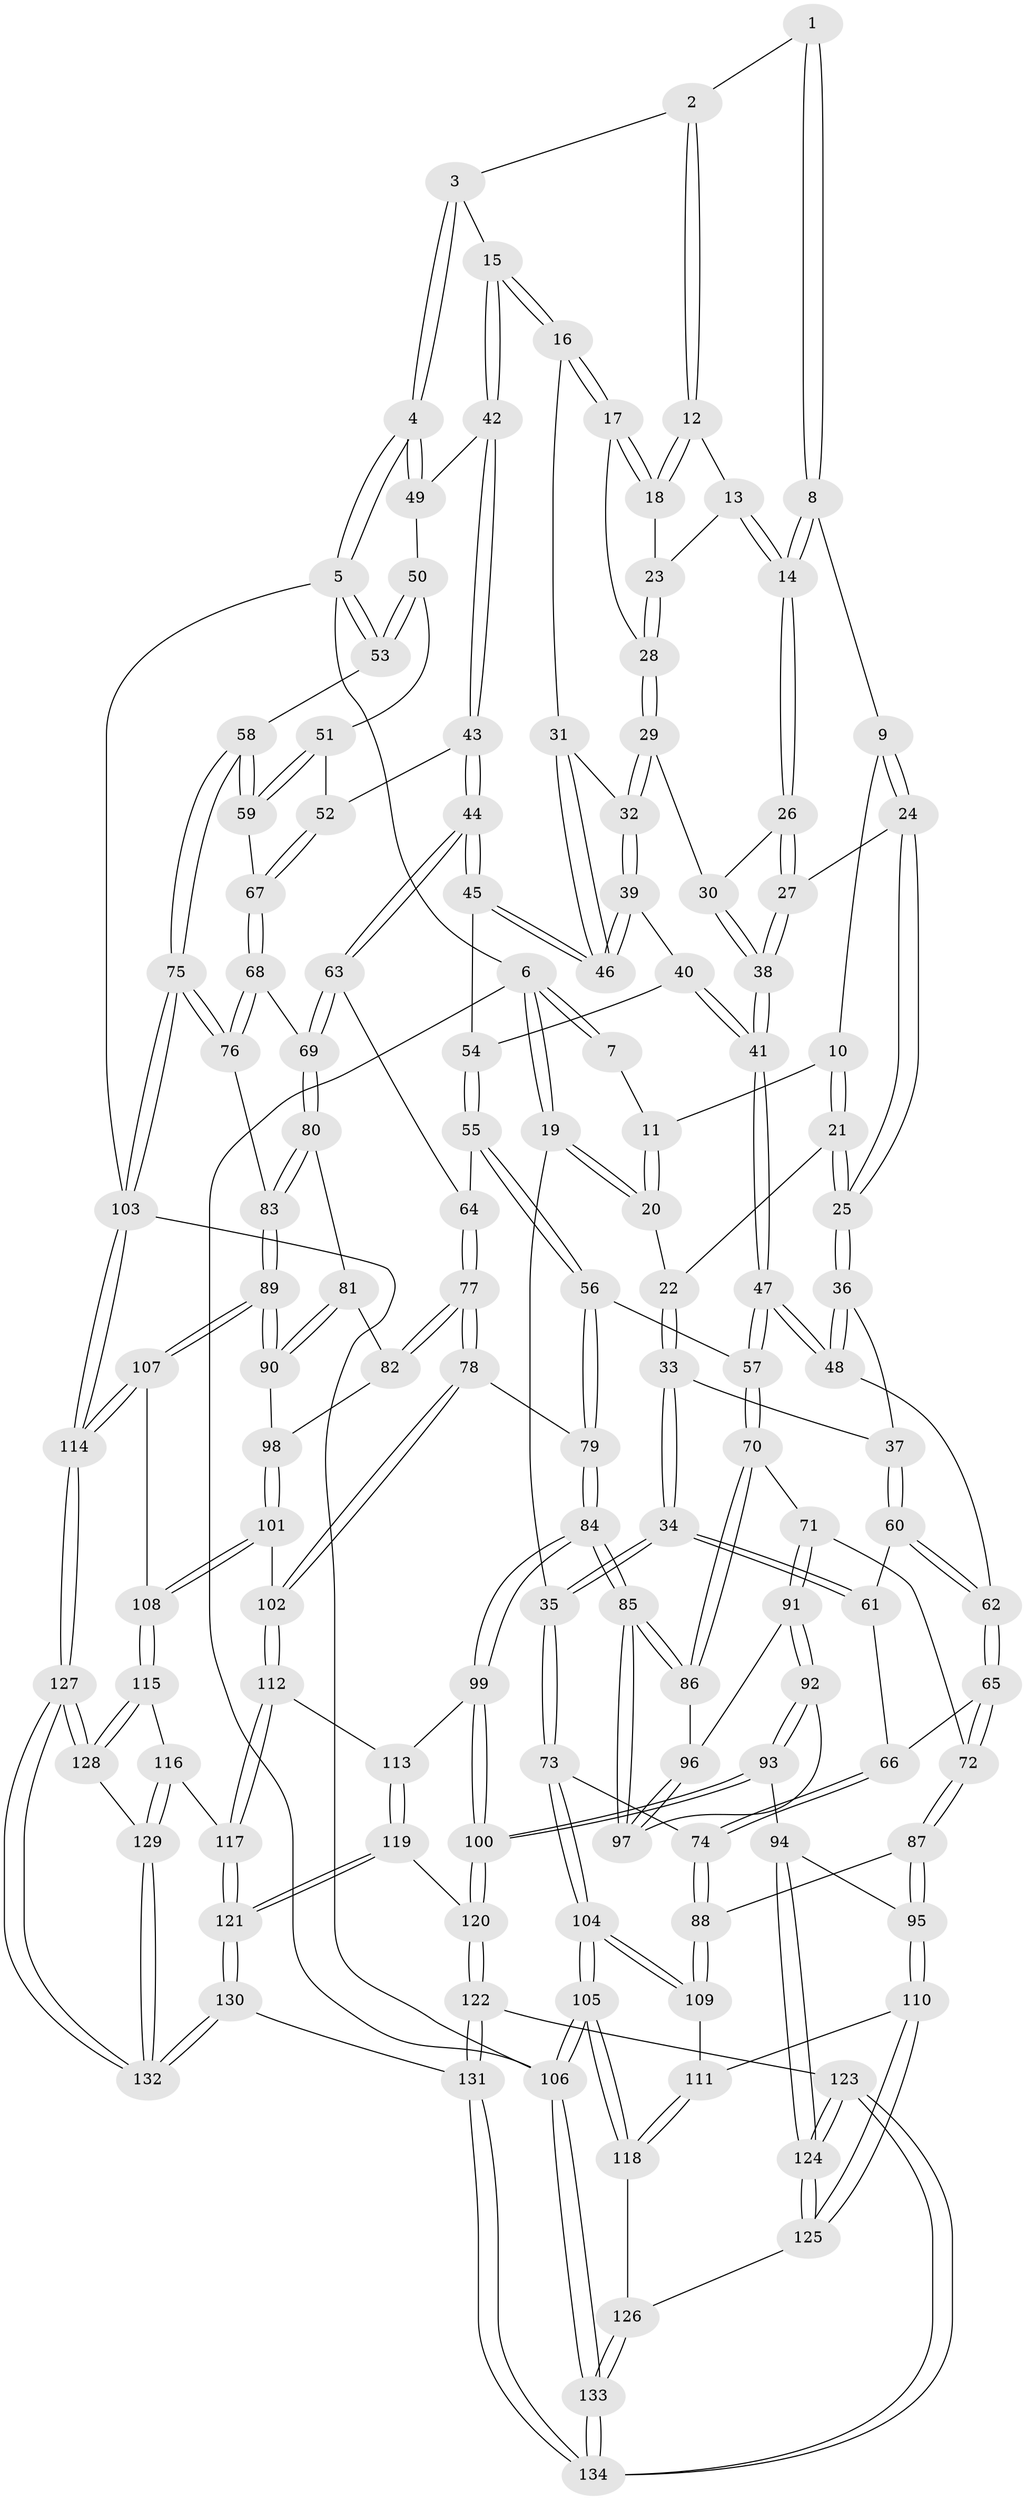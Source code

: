// coarse degree distribution, {4: 0.35, 5: 0.3, 9: 0.0125, 3: 0.1125, 6: 0.175, 2: 0.025, 7: 0.025}
// Generated by graph-tools (version 1.1) at 2025/21/03/04/25 18:21:35]
// undirected, 134 vertices, 332 edges
graph export_dot {
graph [start="1"]
  node [color=gray90,style=filled];
  1 [pos="+0.4103098330191448+0"];
  2 [pos="+0.6875269579310003+0"];
  3 [pos="+0.7773068112871078+0"];
  4 [pos="+1+0"];
  5 [pos="+1+0"];
  6 [pos="+0+0"];
  7 [pos="+0.21277112170824972+0"];
  8 [pos="+0.4352422813974297+0.06819033780326841"];
  9 [pos="+0.36602729583022364+0.09508989530787683"];
  10 [pos="+0.301069844921751+0.0808447324975686"];
  11 [pos="+0.20413730428629281+0.022999693198187014"];
  12 [pos="+0.6328282760477545+0"];
  13 [pos="+0.5580793109529991+0.08113979483563935"];
  14 [pos="+0.4894512643080901+0.10232262577884217"];
  15 [pos="+0.8240913125626509+0.18119270009100705"];
  16 [pos="+0.8138511483955119+0.18123975170979653"];
  17 [pos="+0.7356650576228007+0.14589090525841597"];
  18 [pos="+0.709467190955083+0.126724416904005"];
  19 [pos="+0+0"];
  20 [pos="+0.13071198905545392+0.12883639167839994"];
  21 [pos="+0.2914067142928914+0.20856768695406658"];
  22 [pos="+0.13161680837417736+0.1358991823768979"];
  23 [pos="+0.601277547729081+0.1319214142859067"];
  24 [pos="+0.3640159419312848+0.23263672678691744"];
  25 [pos="+0.32265575366604266+0.24840213831620134"];
  26 [pos="+0.4826640630524398+0.19549337599590214"];
  27 [pos="+0.43425650868574506+0.2459297122872224"];
  28 [pos="+0.6097464393702341+0.19680147816976112"];
  29 [pos="+0.6003741815567886+0.2436102437166223"];
  30 [pos="+0.5945793129053062+0.24400147670619438"];
  31 [pos="+0.7484511430278217+0.21802397278204105"];
  32 [pos="+0.618544391202664+0.2572532466059065"];
  33 [pos="+0.1139795826746909+0.25261139159093177"];
  34 [pos="+0+0.3928621317000936"];
  35 [pos="+0+0.4387437110449258"];
  36 [pos="+0.27967512436572817+0.3171508149059477"];
  37 [pos="+0.22269174581878246+0.3254206985237341"];
  38 [pos="+0.47415531719533954+0.3635652452112466"];
  39 [pos="+0.6244539472620259+0.2782081488136865"];
  40 [pos="+0.5985996936734598+0.34503636764721785"];
  41 [pos="+0.4738453115500641+0.37794383023250827"];
  42 [pos="+0.8414637637882971+0.19268751614633883"];
  43 [pos="+0.7963905234906602+0.38252865278141723"];
  44 [pos="+0.7468356723376567+0.41173724872124995"];
  45 [pos="+0.7081867387519506+0.37978805779412816"];
  46 [pos="+0.6869041069269923+0.335342585500248"];
  47 [pos="+0.44717708491105096+0.4607715193533886"];
  48 [pos="+0.3643112215288865+0.41278333416017027"];
  49 [pos="+0.85503078580688+0.1927587902794355"];
  50 [pos="+0.9620954096675849+0.2441214286783246"];
  51 [pos="+0.9428363675906515+0.3634686690429038"];
  52 [pos="+0.8240320199171296+0.3950088299389677"];
  53 [pos="+1+0.2490174556758623"];
  54 [pos="+0.6225964350215742+0.3778681234315979"];
  55 [pos="+0.5706731361181988+0.4624139493566582"];
  56 [pos="+0.4548028756182605+0.4674749266940934"];
  57 [pos="+0.4475350714873342+0.4619181334482236"];
  58 [pos="+1+0.47858143169695877"];
  59 [pos="+0.9800690347886136+0.42968873055817136"];
  60 [pos="+0.1979140025705026+0.40657909000903625"];
  61 [pos="+0.16114437154865532+0.42668153300942907"];
  62 [pos="+0.2385477727028072+0.4599262019540105"];
  63 [pos="+0.7236492640171757+0.47529403795526903"];
  64 [pos="+0.6929671850837152+0.5016263621705267"];
  65 [pos="+0.23769966560714104+0.5548611835930393"];
  66 [pos="+0.15387339024083496+0.49962715280248876"];
  67 [pos="+0.9017901862689525+0.47426444063524215"];
  68 [pos="+0.8971927750168137+0.5094046078043913"];
  69 [pos="+0.8317421125747959+0.5468435301678515"];
  70 [pos="+0.32417898040655574+0.5652526364901768"];
  71 [pos="+0.3140521019289377+0.5693861897491207"];
  72 [pos="+0.24247111427394435+0.5649701690004206"];
  73 [pos="+0+0.47739737588172704"];
  74 [pos="+0+0.5465709739118725"];
  75 [pos="+1+0.6491877795225971"];
  76 [pos="+1+0.6488308450970997"];
  77 [pos="+0.6691585682791352+0.6415249478083545"];
  78 [pos="+0.6570397154491912+0.6600630741532318"];
  79 [pos="+0.4754474831751822+0.5184678214669217"];
  80 [pos="+0.8301293865875907+0.5746155731672883"];
  81 [pos="+0.8202643104073518+0.596857477331167"];
  82 [pos="+0.7545518283333479+0.6262321068859757"];
  83 [pos="+1+0.657306142474538"];
  84 [pos="+0.46007865960285294+0.6989829684514903"];
  85 [pos="+0.44222720531358156+0.6902301091614664"];
  86 [pos="+0.40413531313866735+0.6608395373400582"];
  87 [pos="+0.1511507607664144+0.6672403405559277"];
  88 [pos="+0.14768010883069324+0.6662527905336583"];
  89 [pos="+0.9022791605449577+0.7141983375693707"];
  90 [pos="+0.8719653233099014+0.6941703388921112"];
  91 [pos="+0.31617604752938766+0.6122824391347491"];
  92 [pos="+0.3138051442606168+0.693373223649403"];
  93 [pos="+0.26953701149157394+0.7753415907859188"];
  94 [pos="+0.2690581475710778+0.7753105009487147"];
  95 [pos="+0.20880091202105713+0.769806083995465"];
  96 [pos="+0.3625971828679633+0.6647460270846928"];
  97 [pos="+0.32812714134872456+0.6904398949977015"];
  98 [pos="+0.8410587839757975+0.6904690887646159"];
  99 [pos="+0.4723890933569996+0.724530073217362"];
  100 [pos="+0.30019210646950256+0.7922888315948216"];
  101 [pos="+0.6904235408066666+0.7116142165915248"];
  102 [pos="+0.6543337539309978+0.6767512546270016"];
  103 [pos="+1+1"];
  104 [pos="+0+0.6706195932549531"];
  105 [pos="+0+1"];
  106 [pos="+0+1"];
  107 [pos="+0.8701876275168119+0.7878621567250914"];
  108 [pos="+0.7598757131965074+0.8239684806554711"];
  109 [pos="+0.0309422335919747+0.7527214254819407"];
  110 [pos="+0.19545390526620776+0.7892109358065548"];
  111 [pos="+0.04170387554100546+0.7856599763852748"];
  112 [pos="+0.6084630309454437+0.7078597116865462"];
  113 [pos="+0.4853198807836167+0.7330903071331138"];
  114 [pos="+1+1"];
  115 [pos="+0.7465061527458503+0.8624328509366571"];
  116 [pos="+0.6583173061298451+0.8921992776669491"];
  117 [pos="+0.6090430627182306+0.8889935066529414"];
  118 [pos="+0.030797583799727114+0.8952136871968714"];
  119 [pos="+0.4841024764140768+0.8686622625317567"];
  120 [pos="+0.35005811374007334+0.8834619630958819"];
  121 [pos="+0.534271028748016+0.9263552092163999"];
  122 [pos="+0.34827708692454545+0.8890608219969646"];
  123 [pos="+0.2655198903010671+0.9618514267346455"];
  124 [pos="+0.2519355363829142+0.9516660423666596"];
  125 [pos="+0.14929979559626144+0.8823673070169127"];
  126 [pos="+0.1184512266552977+0.9030878467445714"];
  127 [pos="+1+1"];
  128 [pos="+0.7759057169519125+0.9200398285691653"];
  129 [pos="+0.6749914328469726+0.978823377977812"];
  130 [pos="+0.4972475481533038+1"];
  131 [pos="+0.4852042851306347+1"];
  132 [pos="+0.6913752412310868+1"];
  133 [pos="+0.17440100756149707+1"];
  134 [pos="+0.26976382096631496+1"];
  1 -- 2;
  1 -- 8;
  1 -- 8;
  2 -- 3;
  2 -- 12;
  2 -- 12;
  3 -- 4;
  3 -- 4;
  3 -- 15;
  4 -- 5;
  4 -- 5;
  4 -- 49;
  4 -- 49;
  5 -- 6;
  5 -- 53;
  5 -- 53;
  5 -- 103;
  6 -- 7;
  6 -- 7;
  6 -- 19;
  6 -- 19;
  6 -- 106;
  7 -- 11;
  8 -- 9;
  8 -- 14;
  8 -- 14;
  9 -- 10;
  9 -- 24;
  9 -- 24;
  10 -- 11;
  10 -- 21;
  10 -- 21;
  11 -- 20;
  11 -- 20;
  12 -- 13;
  12 -- 18;
  12 -- 18;
  13 -- 14;
  13 -- 14;
  13 -- 23;
  14 -- 26;
  14 -- 26;
  15 -- 16;
  15 -- 16;
  15 -- 42;
  15 -- 42;
  16 -- 17;
  16 -- 17;
  16 -- 31;
  17 -- 18;
  17 -- 18;
  17 -- 28;
  18 -- 23;
  19 -- 20;
  19 -- 20;
  19 -- 35;
  20 -- 22;
  21 -- 22;
  21 -- 25;
  21 -- 25;
  22 -- 33;
  22 -- 33;
  23 -- 28;
  23 -- 28;
  24 -- 25;
  24 -- 25;
  24 -- 27;
  25 -- 36;
  25 -- 36;
  26 -- 27;
  26 -- 27;
  26 -- 30;
  27 -- 38;
  27 -- 38;
  28 -- 29;
  28 -- 29;
  29 -- 30;
  29 -- 32;
  29 -- 32;
  30 -- 38;
  30 -- 38;
  31 -- 32;
  31 -- 46;
  31 -- 46;
  32 -- 39;
  32 -- 39;
  33 -- 34;
  33 -- 34;
  33 -- 37;
  34 -- 35;
  34 -- 35;
  34 -- 61;
  34 -- 61;
  35 -- 73;
  35 -- 73;
  36 -- 37;
  36 -- 48;
  36 -- 48;
  37 -- 60;
  37 -- 60;
  38 -- 41;
  38 -- 41;
  39 -- 40;
  39 -- 46;
  39 -- 46;
  40 -- 41;
  40 -- 41;
  40 -- 54;
  41 -- 47;
  41 -- 47;
  42 -- 43;
  42 -- 43;
  42 -- 49;
  43 -- 44;
  43 -- 44;
  43 -- 52;
  44 -- 45;
  44 -- 45;
  44 -- 63;
  44 -- 63;
  45 -- 46;
  45 -- 46;
  45 -- 54;
  47 -- 48;
  47 -- 48;
  47 -- 57;
  47 -- 57;
  48 -- 62;
  49 -- 50;
  50 -- 51;
  50 -- 53;
  50 -- 53;
  51 -- 52;
  51 -- 59;
  51 -- 59;
  52 -- 67;
  52 -- 67;
  53 -- 58;
  54 -- 55;
  54 -- 55;
  55 -- 56;
  55 -- 56;
  55 -- 64;
  56 -- 57;
  56 -- 79;
  56 -- 79;
  57 -- 70;
  57 -- 70;
  58 -- 59;
  58 -- 59;
  58 -- 75;
  58 -- 75;
  59 -- 67;
  60 -- 61;
  60 -- 62;
  60 -- 62;
  61 -- 66;
  62 -- 65;
  62 -- 65;
  63 -- 64;
  63 -- 69;
  63 -- 69;
  64 -- 77;
  64 -- 77;
  65 -- 66;
  65 -- 72;
  65 -- 72;
  66 -- 74;
  66 -- 74;
  67 -- 68;
  67 -- 68;
  68 -- 69;
  68 -- 76;
  68 -- 76;
  69 -- 80;
  69 -- 80;
  70 -- 71;
  70 -- 86;
  70 -- 86;
  71 -- 72;
  71 -- 91;
  71 -- 91;
  72 -- 87;
  72 -- 87;
  73 -- 74;
  73 -- 104;
  73 -- 104;
  74 -- 88;
  74 -- 88;
  75 -- 76;
  75 -- 76;
  75 -- 103;
  75 -- 103;
  76 -- 83;
  77 -- 78;
  77 -- 78;
  77 -- 82;
  77 -- 82;
  78 -- 79;
  78 -- 102;
  78 -- 102;
  79 -- 84;
  79 -- 84;
  80 -- 81;
  80 -- 83;
  80 -- 83;
  81 -- 82;
  81 -- 90;
  81 -- 90;
  82 -- 98;
  83 -- 89;
  83 -- 89;
  84 -- 85;
  84 -- 85;
  84 -- 99;
  84 -- 99;
  85 -- 86;
  85 -- 86;
  85 -- 97;
  85 -- 97;
  86 -- 96;
  87 -- 88;
  87 -- 95;
  87 -- 95;
  88 -- 109;
  88 -- 109;
  89 -- 90;
  89 -- 90;
  89 -- 107;
  89 -- 107;
  90 -- 98;
  91 -- 92;
  91 -- 92;
  91 -- 96;
  92 -- 93;
  92 -- 93;
  92 -- 97;
  93 -- 94;
  93 -- 100;
  93 -- 100;
  94 -- 95;
  94 -- 124;
  94 -- 124;
  95 -- 110;
  95 -- 110;
  96 -- 97;
  96 -- 97;
  98 -- 101;
  98 -- 101;
  99 -- 100;
  99 -- 100;
  99 -- 113;
  100 -- 120;
  100 -- 120;
  101 -- 102;
  101 -- 108;
  101 -- 108;
  102 -- 112;
  102 -- 112;
  103 -- 114;
  103 -- 114;
  103 -- 106;
  104 -- 105;
  104 -- 105;
  104 -- 109;
  104 -- 109;
  105 -- 106;
  105 -- 106;
  105 -- 118;
  105 -- 118;
  106 -- 133;
  106 -- 133;
  107 -- 108;
  107 -- 114;
  107 -- 114;
  108 -- 115;
  108 -- 115;
  109 -- 111;
  110 -- 111;
  110 -- 125;
  110 -- 125;
  111 -- 118;
  111 -- 118;
  112 -- 113;
  112 -- 117;
  112 -- 117;
  113 -- 119;
  113 -- 119;
  114 -- 127;
  114 -- 127;
  115 -- 116;
  115 -- 128;
  115 -- 128;
  116 -- 117;
  116 -- 129;
  116 -- 129;
  117 -- 121;
  117 -- 121;
  118 -- 126;
  119 -- 120;
  119 -- 121;
  119 -- 121;
  120 -- 122;
  120 -- 122;
  121 -- 130;
  121 -- 130;
  122 -- 123;
  122 -- 131;
  122 -- 131;
  123 -- 124;
  123 -- 124;
  123 -- 134;
  123 -- 134;
  124 -- 125;
  124 -- 125;
  125 -- 126;
  126 -- 133;
  126 -- 133;
  127 -- 128;
  127 -- 128;
  127 -- 132;
  127 -- 132;
  128 -- 129;
  129 -- 132;
  129 -- 132;
  130 -- 131;
  130 -- 132;
  130 -- 132;
  131 -- 134;
  131 -- 134;
  133 -- 134;
  133 -- 134;
}
